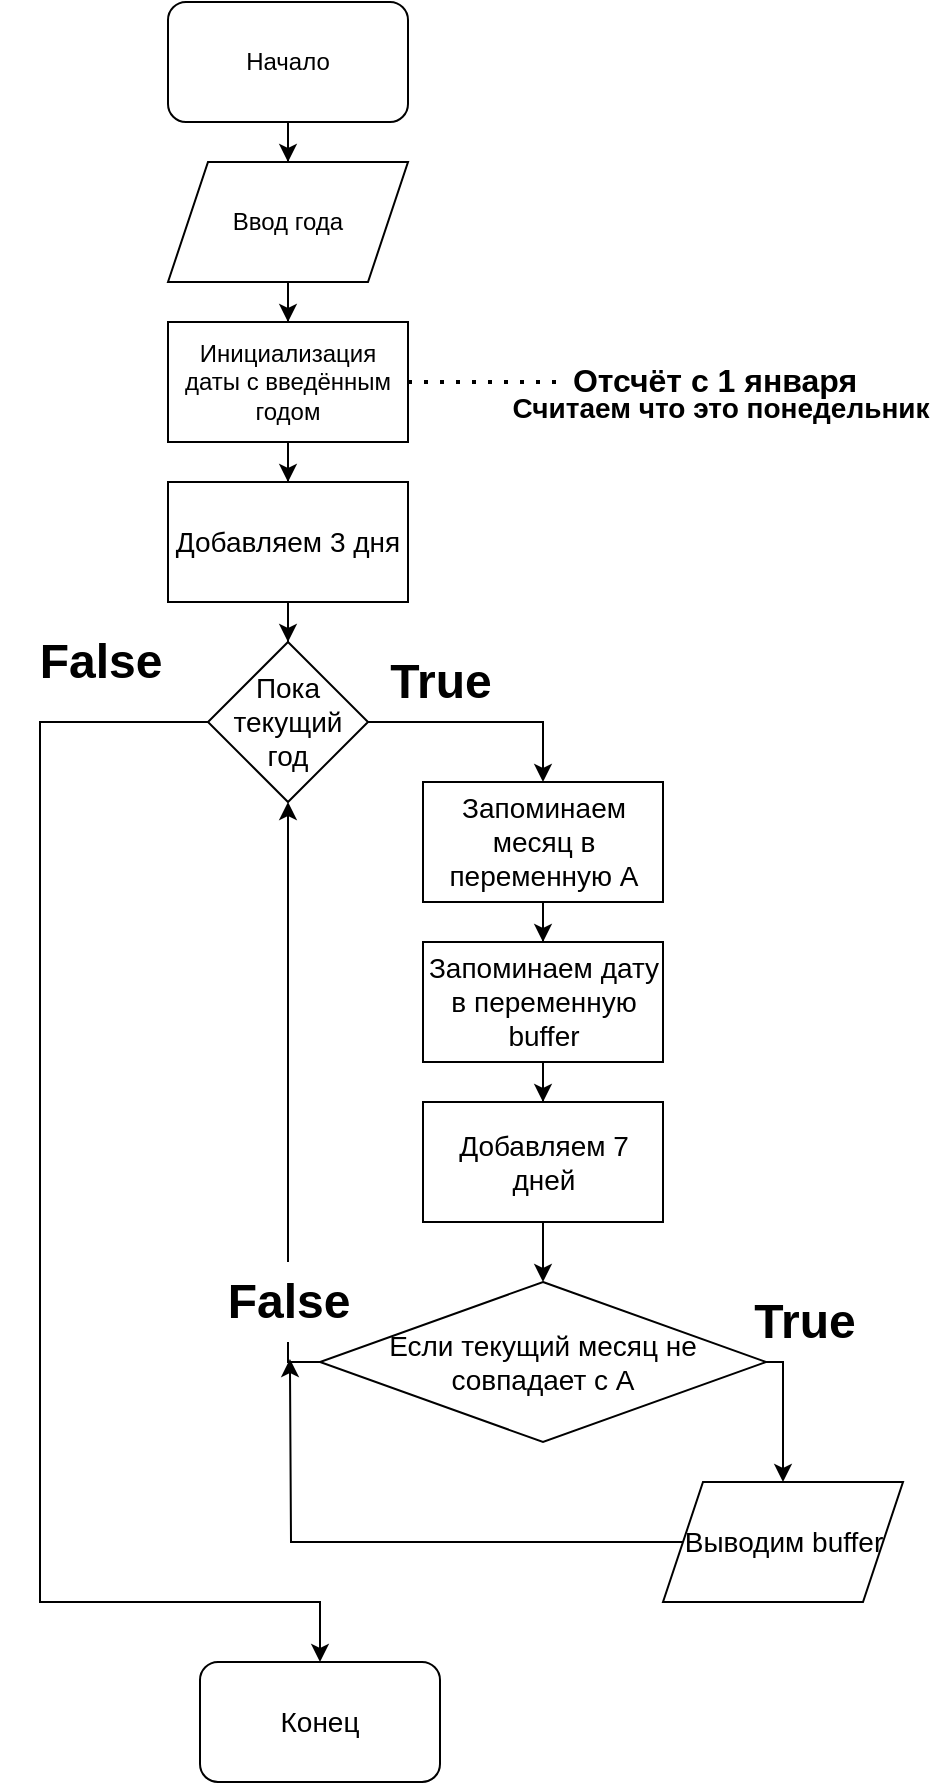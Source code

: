 <mxfile version="18.1.3" type="github">
  <diagram id="9UwjdsZObZHjU-imArgC" name="Page-1">
    <mxGraphModel dx="1243" dy="669" grid="1" gridSize="10" guides="1" tooltips="1" connect="1" arrows="1" fold="1" page="1" pageScale="1" pageWidth="827" pageHeight="1169" math="0" shadow="0">
      <root>
        <mxCell id="0" />
        <mxCell id="1" parent="0" />
        <mxCell id="FclAPm72DUX-5b0igdBz-4" style="edgeStyle=orthogonalEdgeStyle;rounded=0;orthogonalLoop=1;jettySize=auto;html=1;entryX=0.5;entryY=0;entryDx=0;entryDy=0;" edge="1" parent="1" source="FclAPm72DUX-5b0igdBz-1" target="FclAPm72DUX-5b0igdBz-3">
          <mxGeometry relative="1" as="geometry" />
        </mxCell>
        <mxCell id="FclAPm72DUX-5b0igdBz-1" value="Начало" style="rounded=1;whiteSpace=wrap;html=1;" vertex="1" parent="1">
          <mxGeometry x="354" y="100" width="120" height="60" as="geometry" />
        </mxCell>
        <mxCell id="FclAPm72DUX-5b0igdBz-6" style="edgeStyle=orthogonalEdgeStyle;rounded=0;orthogonalLoop=1;jettySize=auto;html=1;" edge="1" parent="1" source="FclAPm72DUX-5b0igdBz-3" target="FclAPm72DUX-5b0igdBz-5">
          <mxGeometry relative="1" as="geometry" />
        </mxCell>
        <mxCell id="FclAPm72DUX-5b0igdBz-3" value="Ввод года" style="shape=parallelogram;perimeter=parallelogramPerimeter;whiteSpace=wrap;html=1;fixedSize=1;" vertex="1" parent="1">
          <mxGeometry x="354" y="180" width="120" height="60" as="geometry" />
        </mxCell>
        <mxCell id="FclAPm72DUX-5b0igdBz-12" style="edgeStyle=orthogonalEdgeStyle;rounded=0;orthogonalLoop=1;jettySize=auto;html=1;entryX=0.5;entryY=0;entryDx=0;entryDy=0;fontSize=14;" edge="1" parent="1" source="FclAPm72DUX-5b0igdBz-5" target="FclAPm72DUX-5b0igdBz-11">
          <mxGeometry relative="1" as="geometry" />
        </mxCell>
        <mxCell id="FclAPm72DUX-5b0igdBz-5" value="Инициализация даты с введённым годом" style="rounded=0;whiteSpace=wrap;html=1;" vertex="1" parent="1">
          <mxGeometry x="354" y="260" width="120" height="60" as="geometry" />
        </mxCell>
        <mxCell id="FclAPm72DUX-5b0igdBz-7" value="&lt;font style=&quot;font-size: 16px;&quot;&gt;Отсчёт с 1 января&lt;/font&gt;" style="text;strokeColor=none;fillColor=none;html=1;fontSize=24;fontStyle=1;verticalAlign=middle;align=center;" vertex="1" parent="1">
          <mxGeometry x="577" y="267" width="100" height="40" as="geometry" />
        </mxCell>
        <mxCell id="FclAPm72DUX-5b0igdBz-9" value="" style="endArrow=none;dashed=1;html=1;dashPattern=1 3;strokeWidth=2;rounded=0;fontSize=16;exitX=1;exitY=0.5;exitDx=0;exitDy=0;" edge="1" parent="1" source="FclAPm72DUX-5b0igdBz-5">
          <mxGeometry width="50" height="50" relative="1" as="geometry">
            <mxPoint x="390" y="350" as="sourcePoint" />
            <mxPoint x="550" y="290" as="targetPoint" />
          </mxGeometry>
        </mxCell>
        <mxCell id="FclAPm72DUX-5b0igdBz-10" value="&lt;font style=&quot;font-size: 14px;&quot;&gt;Считаем что это понедельник&lt;/font&gt;" style="text;strokeColor=none;fillColor=none;html=1;fontSize=24;fontStyle=1;verticalAlign=middle;align=center;" vertex="1" parent="1">
          <mxGeometry x="580" y="280" width="100" height="40" as="geometry" />
        </mxCell>
        <mxCell id="FclAPm72DUX-5b0igdBz-14" style="edgeStyle=orthogonalEdgeStyle;rounded=0;orthogonalLoop=1;jettySize=auto;html=1;entryX=0.5;entryY=0;entryDx=0;entryDy=0;fontSize=14;" edge="1" parent="1" source="FclAPm72DUX-5b0igdBz-11" target="FclAPm72DUX-5b0igdBz-13">
          <mxGeometry relative="1" as="geometry" />
        </mxCell>
        <mxCell id="FclAPm72DUX-5b0igdBz-11" value="Добавляем 3 дня" style="rounded=0;whiteSpace=wrap;html=1;fontSize=14;" vertex="1" parent="1">
          <mxGeometry x="354" y="340" width="120" height="60" as="geometry" />
        </mxCell>
        <mxCell id="FclAPm72DUX-5b0igdBz-16" style="edgeStyle=orthogonalEdgeStyle;rounded=0;orthogonalLoop=1;jettySize=auto;html=1;entryX=0.5;entryY=0;entryDx=0;entryDy=0;fontSize=14;" edge="1" parent="1" source="FclAPm72DUX-5b0igdBz-13" target="FclAPm72DUX-5b0igdBz-15">
          <mxGeometry relative="1" as="geometry" />
        </mxCell>
        <mxCell id="FclAPm72DUX-5b0igdBz-35" style="edgeStyle=orthogonalEdgeStyle;rounded=0;orthogonalLoop=1;jettySize=auto;html=1;entryX=0.5;entryY=0;entryDx=0;entryDy=0;fontSize=14;" edge="1" parent="1" source="FclAPm72DUX-5b0igdBz-13" target="FclAPm72DUX-5b0igdBz-32">
          <mxGeometry relative="1" as="geometry">
            <Array as="points">
              <mxPoint x="290" y="460" />
              <mxPoint x="290" y="900" />
              <mxPoint x="430" y="900" />
            </Array>
          </mxGeometry>
        </mxCell>
        <mxCell id="FclAPm72DUX-5b0igdBz-13" value="Пока текущий год" style="rhombus;whiteSpace=wrap;html=1;fontSize=14;" vertex="1" parent="1">
          <mxGeometry x="374" y="420" width="80" height="80" as="geometry" />
        </mxCell>
        <mxCell id="FclAPm72DUX-5b0igdBz-18" style="edgeStyle=orthogonalEdgeStyle;rounded=0;orthogonalLoop=1;jettySize=auto;html=1;fontSize=14;" edge="1" parent="1" source="FclAPm72DUX-5b0igdBz-15" target="FclAPm72DUX-5b0igdBz-17">
          <mxGeometry relative="1" as="geometry" />
        </mxCell>
        <mxCell id="FclAPm72DUX-5b0igdBz-15" value="Запоминаем месяц в переменную A" style="rounded=0;whiteSpace=wrap;html=1;fontSize=14;" vertex="1" parent="1">
          <mxGeometry x="481.5" y="490" width="120" height="60" as="geometry" />
        </mxCell>
        <mxCell id="FclAPm72DUX-5b0igdBz-20" style="edgeStyle=orthogonalEdgeStyle;rounded=0;orthogonalLoop=1;jettySize=auto;html=1;fontSize=14;" edge="1" parent="1" source="FclAPm72DUX-5b0igdBz-17" target="FclAPm72DUX-5b0igdBz-19">
          <mxGeometry relative="1" as="geometry" />
        </mxCell>
        <mxCell id="FclAPm72DUX-5b0igdBz-17" value="Запоминаем дату в переменную buffer" style="rounded=0;whiteSpace=wrap;html=1;fontSize=14;" vertex="1" parent="1">
          <mxGeometry x="481.5" y="570" width="120" height="60" as="geometry" />
        </mxCell>
        <mxCell id="FclAPm72DUX-5b0igdBz-22" style="edgeStyle=orthogonalEdgeStyle;rounded=0;orthogonalLoop=1;jettySize=auto;html=1;entryX=0.5;entryY=0;entryDx=0;entryDy=0;fontSize=14;" edge="1" parent="1" source="FclAPm72DUX-5b0igdBz-19" target="FclAPm72DUX-5b0igdBz-21">
          <mxGeometry relative="1" as="geometry" />
        </mxCell>
        <mxCell id="FclAPm72DUX-5b0igdBz-19" value="Добавляем 7 дней" style="rounded=0;whiteSpace=wrap;html=1;fontSize=14;" vertex="1" parent="1">
          <mxGeometry x="481.5" y="650" width="120" height="60" as="geometry" />
        </mxCell>
        <mxCell id="FclAPm72DUX-5b0igdBz-25" style="edgeStyle=orthogonalEdgeStyle;rounded=0;orthogonalLoop=1;jettySize=auto;html=1;entryX=0.5;entryY=0;entryDx=0;entryDy=0;fontSize=14;" edge="1" parent="1" source="FclAPm72DUX-5b0igdBz-21" target="FclAPm72DUX-5b0igdBz-24">
          <mxGeometry relative="1" as="geometry">
            <Array as="points">
              <mxPoint x="662" y="780" />
            </Array>
          </mxGeometry>
        </mxCell>
        <mxCell id="FclAPm72DUX-5b0igdBz-33" style="edgeStyle=orthogonalEdgeStyle;rounded=0;orthogonalLoop=1;jettySize=auto;html=1;entryX=0.5;entryY=1;entryDx=0;entryDy=0;fontSize=14;startArrow=none;" edge="1" parent="1" source="FclAPm72DUX-5b0igdBz-34" target="FclAPm72DUX-5b0igdBz-13">
          <mxGeometry relative="1" as="geometry">
            <Array as="points" />
          </mxGeometry>
        </mxCell>
        <mxCell id="FclAPm72DUX-5b0igdBz-21" value="Если текущий месяц не совпадает с А" style="rhombus;whiteSpace=wrap;html=1;fontSize=14;" vertex="1" parent="1">
          <mxGeometry x="430" y="740" width="223" height="80" as="geometry" />
        </mxCell>
        <mxCell id="FclAPm72DUX-5b0igdBz-26" style="edgeStyle=orthogonalEdgeStyle;rounded=0;orthogonalLoop=1;jettySize=auto;html=1;fontSize=14;" edge="1" parent="1" source="FclAPm72DUX-5b0igdBz-24">
          <mxGeometry relative="1" as="geometry">
            <mxPoint x="414.967" y="778.5" as="targetPoint" />
          </mxGeometry>
        </mxCell>
        <mxCell id="FclAPm72DUX-5b0igdBz-24" value="Выводим buffer" style="shape=parallelogram;perimeter=parallelogramPerimeter;whiteSpace=wrap;html=1;fixedSize=1;fontSize=14;" vertex="1" parent="1">
          <mxGeometry x="601.5" y="840" width="120" height="60" as="geometry" />
        </mxCell>
        <mxCell id="FclAPm72DUX-5b0igdBz-27" value="True" style="text;strokeColor=none;fillColor=none;html=1;fontSize=24;fontStyle=1;verticalAlign=middle;align=center;" vertex="1" parent="1">
          <mxGeometry x="440" y="420" width="100" height="40" as="geometry" />
        </mxCell>
        <mxCell id="FclAPm72DUX-5b0igdBz-28" value="True" style="text;strokeColor=none;fillColor=none;html=1;fontSize=24;fontStyle=1;verticalAlign=middle;align=center;" vertex="1" parent="1">
          <mxGeometry x="621.5" y="740" width="100" height="40" as="geometry" />
        </mxCell>
        <mxCell id="FclAPm72DUX-5b0igdBz-31" value="False" style="text;strokeColor=none;fillColor=none;html=1;fontSize=24;fontStyle=1;verticalAlign=middle;align=center;" vertex="1" parent="1">
          <mxGeometry x="270" y="410" width="100" height="40" as="geometry" />
        </mxCell>
        <mxCell id="FclAPm72DUX-5b0igdBz-32" value="Конец" style="rounded=1;whiteSpace=wrap;html=1;fontSize=14;" vertex="1" parent="1">
          <mxGeometry x="370" y="930" width="120" height="60" as="geometry" />
        </mxCell>
        <mxCell id="FclAPm72DUX-5b0igdBz-34" value="False" style="text;strokeColor=none;fillColor=none;html=1;fontSize=24;fontStyle=1;verticalAlign=middle;align=center;" vertex="1" parent="1">
          <mxGeometry x="364" y="730" width="100" height="40" as="geometry" />
        </mxCell>
        <mxCell id="FclAPm72DUX-5b0igdBz-36" value="" style="edgeStyle=orthogonalEdgeStyle;rounded=0;orthogonalLoop=1;jettySize=auto;html=1;entryX=0.5;entryY=1;entryDx=0;entryDy=0;fontSize=14;endArrow=none;" edge="1" parent="1" source="FclAPm72DUX-5b0igdBz-21" target="FclAPm72DUX-5b0igdBz-34">
          <mxGeometry relative="1" as="geometry">
            <mxPoint x="430" y="780" as="sourcePoint" />
            <mxPoint x="414" y="500" as="targetPoint" />
            <Array as="points">
              <mxPoint x="414" y="780" />
            </Array>
          </mxGeometry>
        </mxCell>
      </root>
    </mxGraphModel>
  </diagram>
</mxfile>
